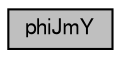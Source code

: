 digraph G
{
  bgcolor="transparent";
  edge [fontname="FreeSans",fontsize="10",labelfontname="FreeSans",labelfontsize="10"];
  node [fontname="FreeSans",fontsize="10",shape=record];
  rankdir=LR;
  Node1 [label="phiJmY",height=0.2,width=0.4,color="black", fillcolor="grey75", style="filled" fontcolor="black"];
}
